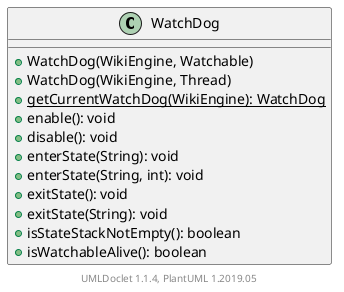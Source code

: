 @startuml

    class WatchDog [[WatchDog.html]] {
        +WatchDog(WikiEngine, Watchable)
        +WatchDog(WikiEngine, Thread)
        {static} +getCurrentWatchDog(WikiEngine): WatchDog
        +enable(): void
        +disable(): void
        +enterState(String): void
        +enterState(String, int): void
        +exitState(): void
        +exitState(String): void
        +isStateStackNotEmpty(): boolean
        +isWatchableAlive(): boolean
    }


    center footer UMLDoclet 1.1.4, PlantUML 1.2019.05
@enduml
